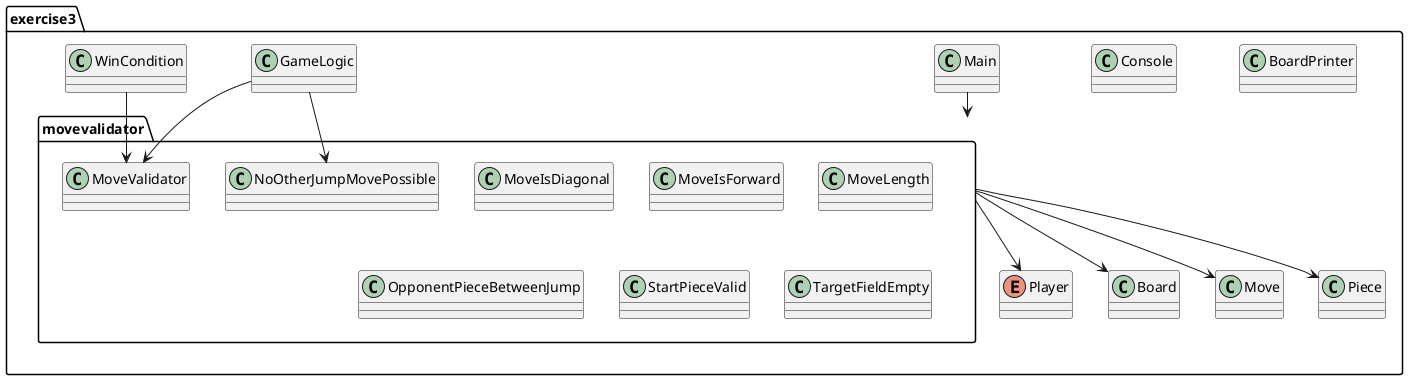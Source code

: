 @startuml
package exercise3{
package movevalidator {
class MoveIsDiagonal
class MoveIsForward
class MoveLength
class MoveValidator
class NoOtherJumpMovePossible
class OpponentPieceBetweenJump
class StartPieceValid
class TargetFieldEmpty
}
class Board
class BoardPrinter
class Console
class GameLogic
class Main
class Move
class Piece
enum Player
class WinCondition
}
movevalidator --> Board
movevalidator --> Move
movevalidator --> Piece
movevalidator --> Player
GameLogic --> MoveValidator
GameLogic --> NoOtherJumpMovePossible
Main --> movevalidator
WinCondition --> MoveValidator
@enduml